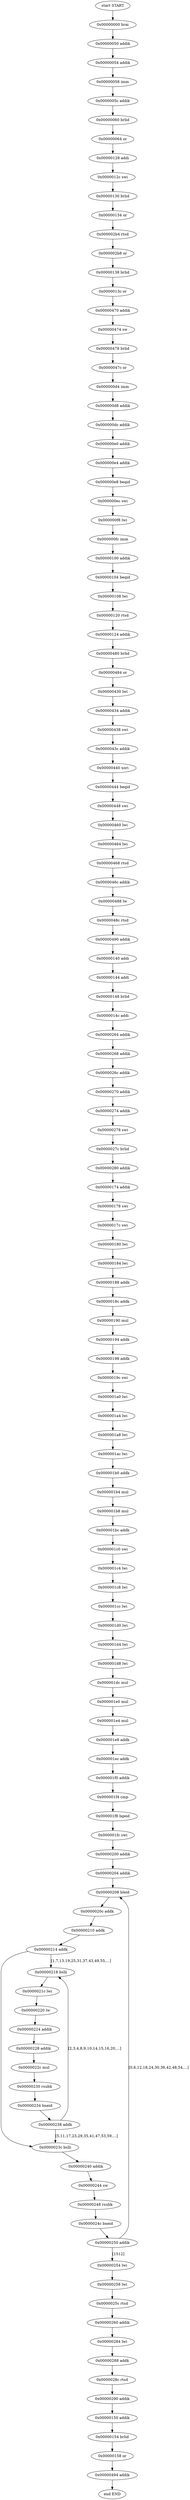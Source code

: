 strict digraph G {
  Astart [ label="start START" ];
  A0x00000000 [ label="0x00000000 brai" ];
  A0x00000050 [ label="0x00000050 addik" ];
  A0x00000054 [ label="0x00000054 addik" ];
  A0x00000058 [ label="0x00000058 imm" ];
  A0x0000005c [ label="0x0000005c addik" ];
  A0x00000060 [ label="0x00000060 brlid" ];
  A0x00000064 [ label="0x00000064 or" ];
  A0x00000128 [ label="0x00000128 addi" ];
  A0x0000012c [ label="0x0000012c swi" ];
  A0x00000130 [ label="0x00000130 brlid" ];
  A0x00000134 [ label="0x00000134 or" ];
  A0x000002b4 [ label="0x000002b4 rtsd" ];
  A0x000002b8 [ label="0x000002b8 or" ];
  A0x00000138 [ label="0x00000138 brlid" ];
  A0x0000013c [ label="0x0000013c or" ];
  A0x00000470 [ label="0x00000470 addik" ];
  A0x00000474 [ label="0x00000474 sw" ];
  A0x00000478 [ label="0x00000478 brlid" ];
  A0x0000047c [ label="0x0000047c or" ];
  A0x000000d4 [ label="0x000000d4 imm" ];
  A0x000000d8 [ label="0x000000d8 addik" ];
  A0x000000dc [ label="0x000000dc addik" ];
  A0x000000e0 [ label="0x000000e0 addik" ];
  A0x000000e4 [ label="0x000000e4 addik" ];
  A0x000000e8 [ label="0x000000e8 beqid" ];
  A0x000000ec [ label="0x000000ec swi" ];
  A0x000000f8 [ label="0x000000f8 lwi" ];
  A0x000000fc [ label="0x000000fc imm" ];
  A0x00000100 [ label="0x00000100 addik" ];
  A0x00000104 [ label="0x00000104 beqid" ];
  A0x00000108 [ label="0x00000108 lwi" ];
  A0x00000120 [ label="0x00000120 rtsd" ];
  A0x00000124 [ label="0x00000124 addik" ];
  A0x00000480 [ label="0x00000480 brlid" ];
  A0x00000484 [ label="0x00000484 or" ];
  A0x00000430 [ label="0x00000430 lwi" ];
  A0x00000434 [ label="0x00000434 addik" ];
  A0x00000438 [ label="0x00000438 swi" ];
  A0x0000043c [ label="0x0000043c addik" ];
  A0x00000440 [ label="0x00000440 xori" ];
  A0x00000444 [ label="0x00000444 beqid" ];
  A0x00000448 [ label="0x00000448 swi" ];
  A0x00000460 [ label="0x00000460 lwi" ];
  A0x00000464 [ label="0x00000464 lwi" ];
  A0x00000468 [ label="0x00000468 rtsd" ];
  A0x0000046c [ label="0x0000046c addik" ];
  A0x00000488 [ label="0x00000488 lw" ];
  A0x0000048c [ label="0x0000048c rtsd" ];
  A0x00000490 [ label="0x00000490 addik" ];
  A0x00000140 [ label="0x00000140 addi" ];
  A0x00000144 [ label="0x00000144 addi" ];
  A0x00000148 [ label="0x00000148 brlid" ];
  A0x0000014c [ label="0x0000014c addi" ];
  A0x00000264 [ label="0x00000264 addik" ];
  A0x00000268 [ label="0x00000268 addik" ];
  A0x0000026c [ label="0x0000026c addik" ];
  A0x00000270 [ label="0x00000270 addik" ];
  A0x00000274 [ label="0x00000274 addik" ];
  A0x00000278 [ label="0x00000278 swi" ];
  A0x0000027c [ label="0x0000027c brlid" ];
  A0x00000280 [ label="0x00000280 addik" ];
  A0x00000174 [ label="0x00000174 addik" ];
  A0x00000178 [ label="0x00000178 swi" ];
  A0x0000017c [ label="0x0000017c swi" ];
  A0x00000180 [ label="0x00000180 lwi" ];
  A0x00000184 [ label="0x00000184 lwi" ];
  A0x00000188 [ label="0x00000188 addk" ];
  A0x0000018c [ label="0x0000018c addk" ];
  A0x00000190 [ label="0x00000190 mul" ];
  A0x00000194 [ label="0x00000194 addk" ];
  A0x00000198 [ label="0x00000198 addk" ];
  A0x0000019c [ label="0x0000019c swi" ];
  A0x000001a0 [ label="0x000001a0 lwi" ];
  A0x000001a4 [ label="0x000001a4 lwi" ];
  A0x000001a8 [ label="0x000001a8 lwi" ];
  A0x000001ac [ label="0x000001ac lwi" ];
  A0x000001b0 [ label="0x000001b0 addk" ];
  A0x000001b4 [ label="0x000001b4 mul" ];
  A0x000001b8 [ label="0x000001b8 mul" ];
  A0x000001bc [ label="0x000001bc addk" ];
  A0x000001c0 [ label="0x000001c0 swi" ];
  A0x000001c4 [ label="0x000001c4 lwi" ];
  A0x000001c8 [ label="0x000001c8 lwi" ];
  A0x000001cc [ label="0x000001cc lwi" ];
  A0x000001d0 [ label="0x000001d0 lwi" ];
  A0x000001d4 [ label="0x000001d4 lwi" ];
  A0x000001d8 [ label="0x000001d8 lwi" ];
  A0x000001dc [ label="0x000001dc mul" ];
  A0x000001e0 [ label="0x000001e0 mul" ];
  A0x000001e4 [ label="0x000001e4 mul" ];
  A0x000001e8 [ label="0x000001e8 addk" ];
  A0x000001ec [ label="0x000001ec addk" ];
  A0x000001f0 [ label="0x000001f0 addik" ];
  A0x000001f4 [ label="0x000001f4 cmp" ];
  A0x000001f8 [ label="0x000001f8 bgeid" ];
  A0x000001fc [ label="0x000001fc swi" ];
  A0x00000200 [ label="0x00000200 addik" ];
  A0x00000204 [ label="0x00000204 addik" ];
  A0x00000208 [ label="0x00000208 bleid" ];
  A0x0000020c [ label="0x0000020c addk" ];
  A0x00000210 [ label="0x00000210 addk" ];
  A0x00000214 [ label="0x00000214 addk" ];
  A0x0000023c [ label="0x0000023c bslli" ];
  A0x00000240 [ label="0x00000240 addik" ];
  A0x00000244 [ label="0x00000244 sw" ];
  A0x00000248 [ label="0x00000248 rsubk" ];
  A0x0000024c [ label="0x0000024c bneid" ];
  A0x00000250 [ label="0x00000250 addik" ];
  A0x00000218 [ label="0x00000218 bslli" ];
  A0x0000021c [ label="0x0000021c lwi" ];
  A0x00000220 [ label="0x00000220 lw" ];
  A0x00000224 [ label="0x00000224 addik" ];
  A0x00000228 [ label="0x00000228 addik" ];
  A0x0000022c [ label="0x0000022c mul" ];
  A0x00000230 [ label="0x00000230 rsubk" ];
  A0x00000234 [ label="0x00000234 bneid" ];
  A0x00000238 [ label="0x00000238 addk" ];
  A0x00000254 [ label="0x00000254 lwi" ];
  A0x00000258 [ label="0x00000258 lwi" ];
  A0x0000025c [ label="0x0000025c rtsd" ];
  A0x00000260 [ label="0x00000260 addik" ];
  A0x00000284 [ label="0x00000284 lwi" ];
  A0x00000288 [ label="0x00000288 addk" ];
  A0x0000028c [ label="0x0000028c rtsd" ];
  A0x00000290 [ label="0x00000290 addik" ];
  A0x00000150 [ label="0x00000150 addik" ];
  A0x00000154 [ label="0x00000154 brlid" ];
  A0x00000158 [ label="0x00000158 or" ];
  A0x00000494 [ label="0x00000494 addik" ];
  Aend [ label="end END" ];
  Astart -> A0x00000000 [ label="" ];
  A0x00000000 -> A0x00000050 [ label="" ];
  A0x00000050 -> A0x00000054 [ label="" ];
  A0x00000054 -> A0x00000058 [ label="" ];
  A0x00000058 -> A0x0000005c [ label="" ];
  A0x0000005c -> A0x00000060 [ label="" ];
  A0x00000060 -> A0x00000064 [ label="" ];
  A0x00000064 -> A0x00000128 [ label="" ];
  A0x00000128 -> A0x0000012c [ label="" ];
  A0x0000012c -> A0x00000130 [ label="" ];
  A0x00000130 -> A0x00000134 [ label="" ];
  A0x00000134 -> A0x000002b4 [ label="" ];
  A0x000002b4 -> A0x000002b8 [ label="" ];
  A0x000002b8 -> A0x00000138 [ label="" ];
  A0x00000138 -> A0x0000013c [ label="" ];
  A0x0000013c -> A0x00000470 [ label="" ];
  A0x00000470 -> A0x00000474 [ label="" ];
  A0x00000474 -> A0x00000478 [ label="" ];
  A0x00000478 -> A0x0000047c [ label="" ];
  A0x0000047c -> A0x000000d4 [ label="" ];
  A0x000000d4 -> A0x000000d8 [ label="" ];
  A0x000000d8 -> A0x000000dc [ label="" ];
  A0x000000dc -> A0x000000e0 [ label="" ];
  A0x000000e0 -> A0x000000e4 [ label="" ];
  A0x000000e4 -> A0x000000e8 [ label="" ];
  A0x000000e8 -> A0x000000ec [ label="" ];
  A0x000000ec -> A0x000000f8 [ label="" ];
  A0x000000f8 -> A0x000000fc [ label="" ];
  A0x000000fc -> A0x00000100 [ label="" ];
  A0x00000100 -> A0x00000104 [ label="" ];
  A0x00000104 -> A0x00000108 [ label="" ];
  A0x00000108 -> A0x00000120 [ label="" ];
  A0x00000120 -> A0x00000124 [ label="" ];
  A0x00000124 -> A0x00000480 [ label="" ];
  A0x00000480 -> A0x00000484 [ label="" ];
  A0x00000484 -> A0x00000430 [ label="" ];
  A0x00000430 -> A0x00000434 [ label="" ];
  A0x00000434 -> A0x00000438 [ label="" ];
  A0x00000438 -> A0x0000043c [ label="" ];
  A0x0000043c -> A0x00000440 [ label="" ];
  A0x00000440 -> A0x00000444 [ label="" ];
  A0x00000444 -> A0x00000448 [ label="" ];
  A0x00000448 -> A0x00000460 [ label="" ];
  A0x00000460 -> A0x00000464 [ label="" ];
  A0x00000464 -> A0x00000468 [ label="" ];
  A0x00000468 -> A0x0000046c [ label="" ];
  A0x0000046c -> A0x00000488 [ label="" ];
  A0x00000488 -> A0x0000048c [ label="" ];
  A0x0000048c -> A0x00000490 [ label="" ];
  A0x00000490 -> A0x00000140 [ label="" ];
  A0x00000140 -> A0x00000144 [ label="" ];
  A0x00000144 -> A0x00000148 [ label="" ];
  A0x00000148 -> A0x0000014c [ label="" ];
  A0x0000014c -> A0x00000264 [ label="" ];
  A0x00000264 -> A0x00000268 [ label="" ];
  A0x00000268 -> A0x0000026c [ label="" ];
  A0x0000026c -> A0x00000270 [ label="" ];
  A0x00000270 -> A0x00000274 [ label="" ];
  A0x00000274 -> A0x00000278 [ label="" ];
  A0x00000278 -> A0x0000027c [ label="" ];
  A0x0000027c -> A0x00000280 [ label="" ];
  A0x00000280 -> A0x00000174 [ label="" ];
  A0x00000174 -> A0x00000178 [ label="" ];
  A0x00000178 -> A0x0000017c [ label="" ];
  A0x0000017c -> A0x00000180 [ label="" ];
  A0x00000180 -> A0x00000184 [ label="" ];
  A0x00000184 -> A0x00000188 [ label="" ];
  A0x00000188 -> A0x0000018c [ label="" ];
  A0x0000018c -> A0x00000190 [ label="" ];
  A0x00000190 -> A0x00000194 [ label="" ];
  A0x00000194 -> A0x00000198 [ label="" ];
  A0x00000198 -> A0x0000019c [ label="" ];
  A0x0000019c -> A0x000001a0 [ label="" ];
  A0x000001a0 -> A0x000001a4 [ label="" ];
  A0x000001a4 -> A0x000001a8 [ label="" ];
  A0x000001a8 -> A0x000001ac [ label="" ];
  A0x000001ac -> A0x000001b0 [ label="" ];
  A0x000001b0 -> A0x000001b4 [ label="" ];
  A0x000001b4 -> A0x000001b8 [ label="" ];
  A0x000001b8 -> A0x000001bc [ label="" ];
  A0x000001bc -> A0x000001c0 [ label="" ];
  A0x000001c0 -> A0x000001c4 [ label="" ];
  A0x000001c4 -> A0x000001c8 [ label="" ];
  A0x000001c8 -> A0x000001cc [ label="" ];
  A0x000001cc -> A0x000001d0 [ label="" ];
  A0x000001d0 -> A0x000001d4 [ label="" ];
  A0x000001d4 -> A0x000001d8 [ label="" ];
  A0x000001d8 -> A0x000001dc [ label="" ];
  A0x000001dc -> A0x000001e0 [ label="" ];
  A0x000001e0 -> A0x000001e4 [ label="" ];
  A0x000001e4 -> A0x000001e8 [ label="" ];
  A0x000001e8 -> A0x000001ec [ label="" ];
  A0x000001ec -> A0x000001f0 [ label="" ];
  A0x000001f0 -> A0x000001f4 [ label="" ];
  A0x000001f4 -> A0x000001f8 [ label="" ];
  A0x000001f8 -> A0x000001fc [ label="" ];
  A0x000001fc -> A0x00000200 [ label="" ];
  A0x00000200 -> A0x00000204 [ label="" ];
  A0x00000204 -> A0x00000208 [ label="" ];
  A0x00000208 -> A0x0000020c [ label="" ];
  A0x0000020c -> A0x00000210 [ label="" ];
  A0x00000210 -> A0x00000214 [ label="" ];
  A0x00000214 -> A0x0000023c [ label="" ];
  A0x0000023c -> A0x00000240 [ label="" ];
  A0x00000240 -> A0x00000244 [ label="" ];
  A0x00000244 -> A0x00000248 [ label="" ];
  A0x00000248 -> A0x0000024c [ label="" ];
  A0x0000024c -> A0x00000250 [ label="" ];
  A0x00000250 -> A0x00000208 [ label="[0,6,12,18,24,30,36,42,48,54,...]" ];
  A0x00000214 -> A0x00000218 [ label="[1,7,13,19,25,31,37,43,49,55,...]" ];
  A0x00000218 -> A0x0000021c [ label="" ];
  A0x0000021c -> A0x00000220 [ label="" ];
  A0x00000220 -> A0x00000224 [ label="" ];
  A0x00000224 -> A0x00000228 [ label="" ];
  A0x00000228 -> A0x0000022c [ label="" ];
  A0x0000022c -> A0x00000230 [ label="" ];
  A0x00000230 -> A0x00000234 [ label="" ];
  A0x00000234 -> A0x00000238 [ label="" ];
  A0x00000238 -> A0x00000218 [ label="[2,3,4,8,9,10,14,15,16,20,...]" ];
  A0x00000238 -> A0x0000023c [ label="[5,11,17,23,29,35,41,47,53,59,...]" ];
  A0x00000250 -> A0x00000254 [ label="[1512]" ];
  A0x00000254 -> A0x00000258 [ label="" ];
  A0x00000258 -> A0x0000025c [ label="" ];
  A0x0000025c -> A0x00000260 [ label="" ];
  A0x00000260 -> A0x00000284 [ label="" ];
  A0x00000284 -> A0x00000288 [ label="" ];
  A0x00000288 -> A0x0000028c [ label="" ];
  A0x0000028c -> A0x00000290 [ label="" ];
  A0x00000290 -> A0x00000150 [ label="" ];
  A0x00000150 -> A0x00000154 [ label="" ];
  A0x00000154 -> A0x00000158 [ label="" ];
  A0x00000158 -> A0x00000494 [ label="" ];
  A0x00000494 -> Aend [ label="" ];
}
